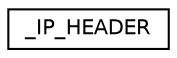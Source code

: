 digraph "Graphical Class Hierarchy"
{
  edge [fontname="Helvetica",fontsize="10",labelfontname="Helvetica",labelfontsize="10"];
  node [fontname="Helvetica",fontsize="10",shape=record];
  rankdir="LR";
  Node1 [label="_IP_HEADER",height=0.2,width=0.4,color="black", fillcolor="white", style="filled",URL="$struct___i_p___h_e_a_d_e_r.html"];
}
